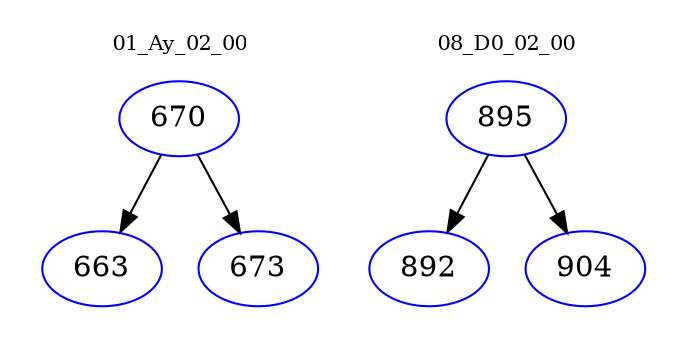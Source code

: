 digraph{
subgraph cluster_0 {
color = white
label = "01_Ay_02_00";
fontsize=10;
T0_670 [label="670", color="blue"]
T0_670 -> T0_663 [color="black"]
T0_663 [label="663", color="blue"]
T0_670 -> T0_673 [color="black"]
T0_673 [label="673", color="blue"]
}
subgraph cluster_1 {
color = white
label = "08_D0_02_00";
fontsize=10;
T1_895 [label="895", color="blue"]
T1_895 -> T1_892 [color="black"]
T1_892 [label="892", color="blue"]
T1_895 -> T1_904 [color="black"]
T1_904 [label="904", color="blue"]
}
}

